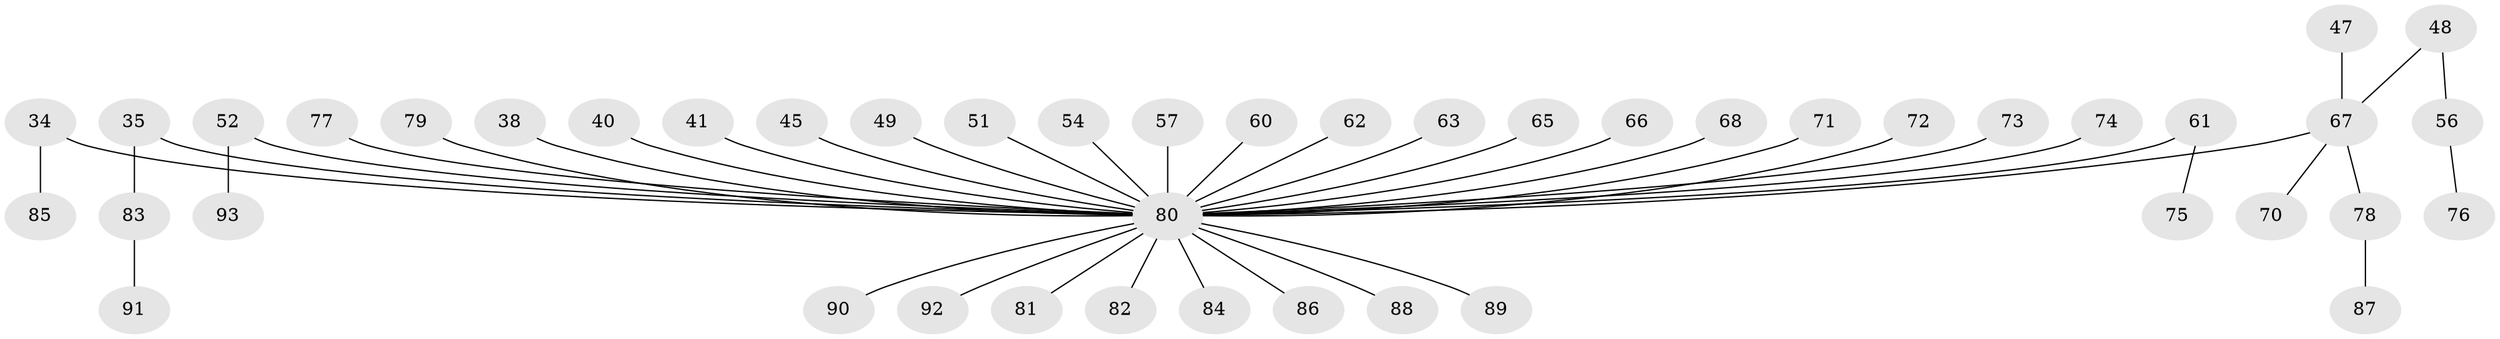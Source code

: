 // original degree distribution, {6: 0.021505376344086023, 4: 0.08602150537634409, 2: 0.24731182795698925, 5: 0.03225806451612903, 1: 0.4946236559139785, 3: 0.11827956989247312}
// Generated by graph-tools (version 1.1) at 2025/52/03/09/25 04:52:53]
// undirected, 46 vertices, 45 edges
graph export_dot {
graph [start="1"]
  node [color=gray90,style=filled];
  34;
  35;
  38;
  40 [super="+10"];
  41;
  45;
  47;
  48;
  49;
  51;
  52;
  54;
  56;
  57;
  60;
  61;
  62;
  63;
  65;
  66;
  67 [super="+22+55"];
  68;
  70;
  71;
  72 [super="+12"];
  73;
  74;
  75;
  76;
  77;
  78;
  79;
  80 [super="+36+69+46+28+31+37"];
  81;
  82;
  83;
  84;
  85;
  86;
  87;
  88;
  89;
  90;
  91;
  92;
  93;
  34 -- 85;
  34 -- 80;
  35 -- 83;
  35 -- 80;
  38 -- 80;
  40 -- 80;
  41 -- 80;
  45 -- 80;
  47 -- 67;
  48 -- 56;
  48 -- 67;
  49 -- 80;
  51 -- 80;
  52 -- 93;
  52 -- 80;
  54 -- 80;
  56 -- 76;
  57 -- 80;
  60 -- 80;
  61 -- 75;
  61 -- 80;
  62 -- 80;
  63 -- 80;
  65 -- 80;
  66 -- 80;
  67 -- 70;
  67 -- 78;
  67 -- 80;
  68 -- 80;
  71 -- 80;
  72 -- 80;
  73 -- 80;
  74 -- 80;
  77 -- 80;
  78 -- 87;
  79 -- 80;
  80 -- 90;
  80 -- 82;
  80 -- 84;
  80 -- 88;
  80 -- 89;
  80 -- 81;
  80 -- 86;
  80 -- 92;
  83 -- 91;
}
